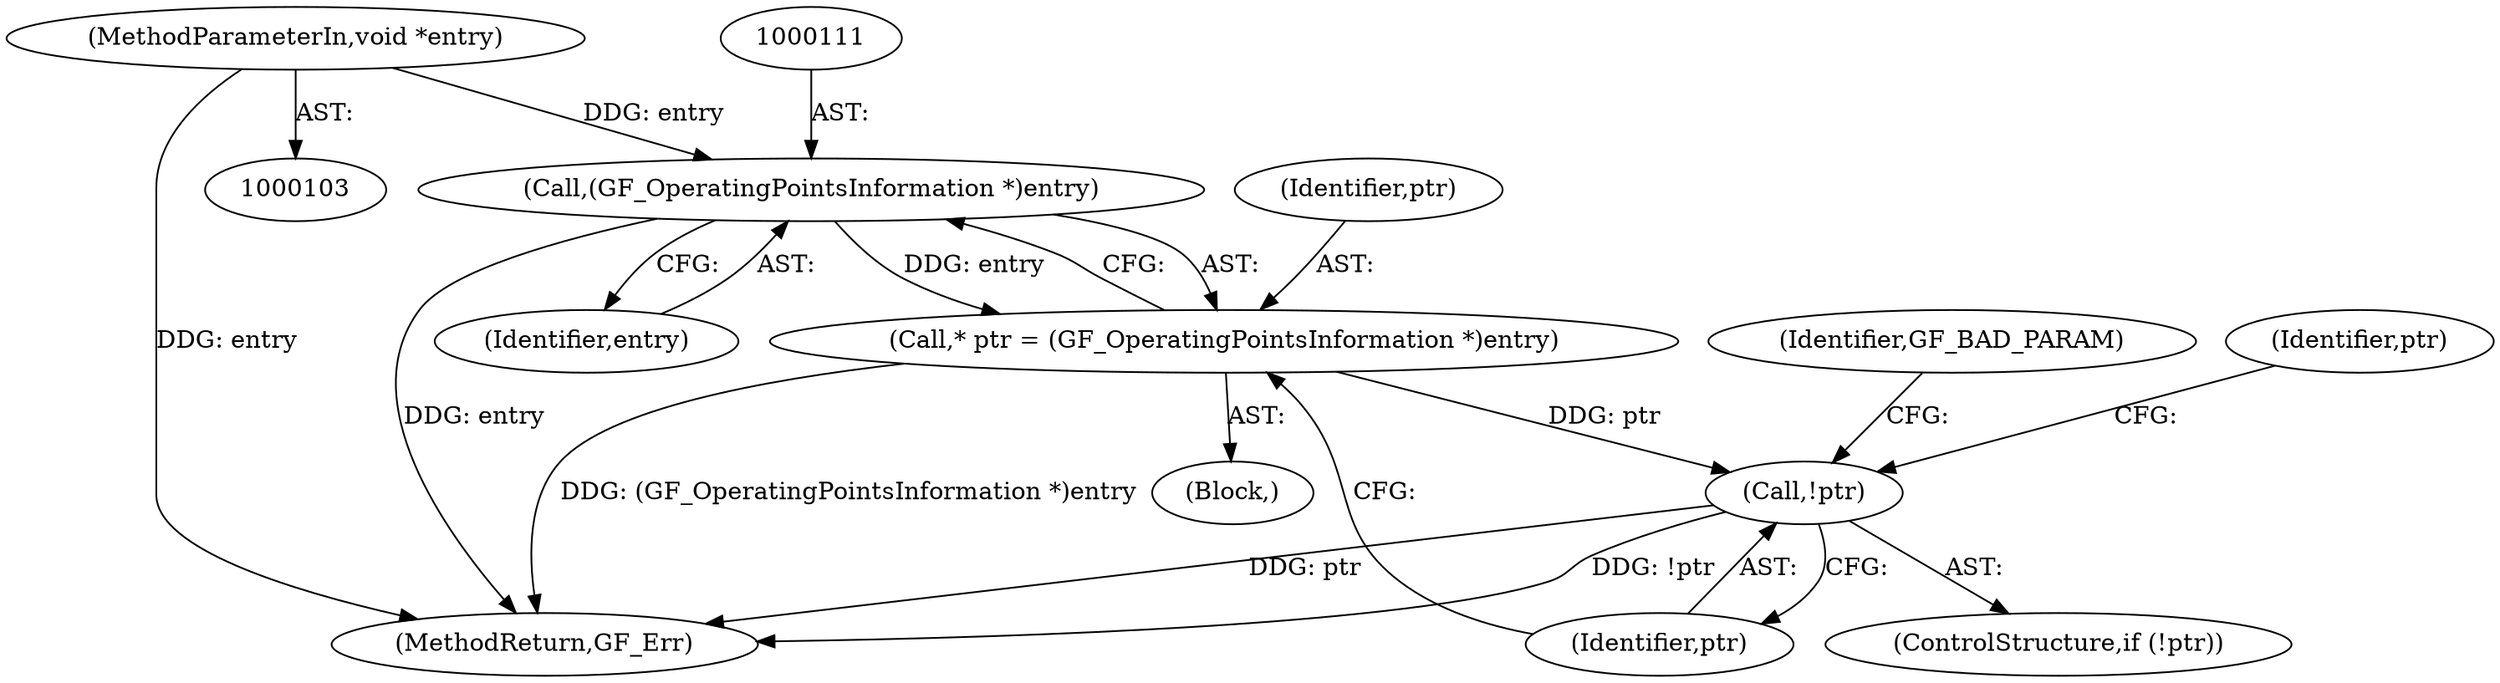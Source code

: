 digraph "0_gpac_90dc7f853d31b0a4e9441cba97feccf36d8b69a4@pointer" {
"1000104" [label="(MethodParameterIn,void *entry)"];
"1000110" [label="(Call,(GF_OperatingPointsInformation *)entry)"];
"1000108" [label="(Call,* ptr = (GF_OperatingPointsInformation *)entry)"];
"1000117" [label="(Call,!ptr)"];
"1000110" [label="(Call,(GF_OperatingPointsInformation *)entry)"];
"1000106" [label="(Block,)"];
"1000118" [label="(Identifier,ptr)"];
"1000123" [label="(Identifier,ptr)"];
"1000104" [label="(MethodParameterIn,void *entry)"];
"1000112" [label="(Identifier,entry)"];
"1000108" [label="(Call,* ptr = (GF_OperatingPointsInformation *)entry)"];
"1000505" [label="(MethodReturn,GF_Err)"];
"1000116" [label="(ControlStructure,if (!ptr))"];
"1000117" [label="(Call,!ptr)"];
"1000120" [label="(Identifier,GF_BAD_PARAM)"];
"1000109" [label="(Identifier,ptr)"];
"1000104" -> "1000103"  [label="AST: "];
"1000104" -> "1000505"  [label="DDG: entry"];
"1000104" -> "1000110"  [label="DDG: entry"];
"1000110" -> "1000108"  [label="AST: "];
"1000110" -> "1000112"  [label="CFG: "];
"1000111" -> "1000110"  [label="AST: "];
"1000112" -> "1000110"  [label="AST: "];
"1000108" -> "1000110"  [label="CFG: "];
"1000110" -> "1000505"  [label="DDG: entry"];
"1000110" -> "1000108"  [label="DDG: entry"];
"1000108" -> "1000106"  [label="AST: "];
"1000109" -> "1000108"  [label="AST: "];
"1000118" -> "1000108"  [label="CFG: "];
"1000108" -> "1000505"  [label="DDG: (GF_OperatingPointsInformation *)entry"];
"1000108" -> "1000117"  [label="DDG: ptr"];
"1000117" -> "1000116"  [label="AST: "];
"1000117" -> "1000118"  [label="CFG: "];
"1000118" -> "1000117"  [label="AST: "];
"1000120" -> "1000117"  [label="CFG: "];
"1000123" -> "1000117"  [label="CFG: "];
"1000117" -> "1000505"  [label="DDG: !ptr"];
"1000117" -> "1000505"  [label="DDG: ptr"];
}
